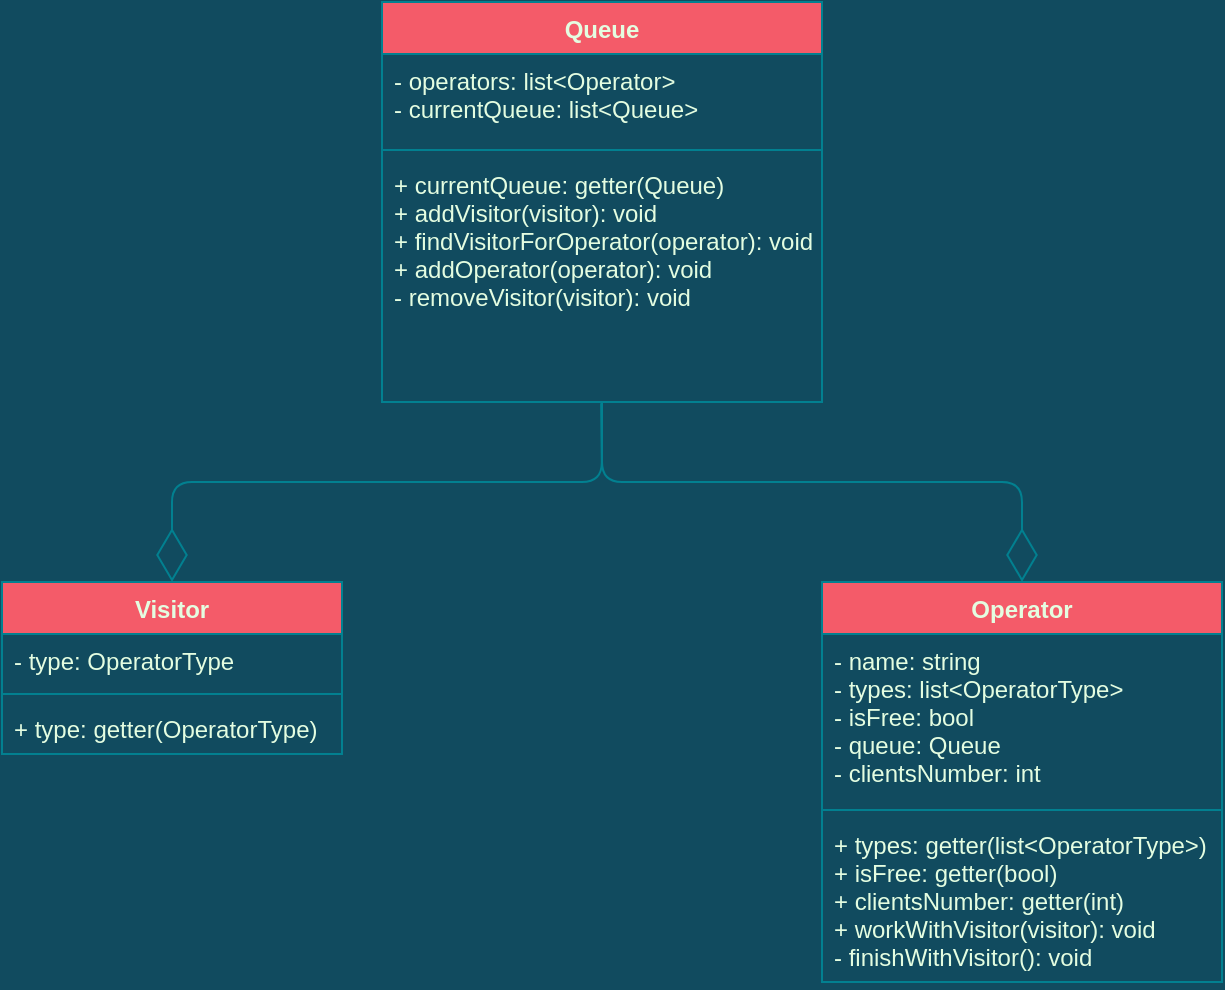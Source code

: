 <mxfile version="13.10.0" type="embed">
    <diagram id="z14vSeZqsBeby1pGRkb1" name="Page-1">
        <mxGraphModel dx="1204" dy="577" grid="1" gridSize="10" guides="1" tooltips="1" connect="1" arrows="1" fold="1" page="1" pageScale="1" pageWidth="850" pageHeight="1000" background="#114B5F" math="0" shadow="0">
            <root>
                <mxCell id="0"/>
                <mxCell id="1" parent="0"/>
                <mxCell id="2" value="Visitor" style="swimlane;fontStyle=1;align=center;verticalAlign=top;childLayout=stackLayout;horizontal=1;startSize=26;horizontalStack=0;resizeParent=1;resizeParentMax=0;resizeLast=0;collapsible=1;marginBottom=0;fillColor=#F45B69;strokeColor=#028090;fontColor=#E4FDE1;" parent="1" vertex="1">
                    <mxGeometry x="150" y="320" width="170" height="86" as="geometry"/>
                </mxCell>
                <mxCell id="3" value="- type: OperatorType" style="text;strokeColor=none;fillColor=none;align=left;verticalAlign=top;spacingLeft=4;spacingRight=4;overflow=hidden;rotatable=0;points=[[0,0.5],[1,0.5]];portConstraint=eastwest;fontColor=#E4FDE1;" parent="2" vertex="1">
                    <mxGeometry y="26" width="170" height="26" as="geometry"/>
                </mxCell>
                <mxCell id="4" value="" style="line;strokeWidth=1;fillColor=none;align=left;verticalAlign=middle;spacingTop=-1;spacingLeft=3;spacingRight=3;rotatable=0;labelPosition=right;points=[];portConstraint=eastwest;strokeColor=#028090;fontColor=#E4FDE1;labelBackgroundColor=#114B5F;" parent="2" vertex="1">
                    <mxGeometry y="52" width="170" height="8" as="geometry"/>
                </mxCell>
                <mxCell id="5" value="+ type: getter(OperatorType)" style="text;strokeColor=none;fillColor=none;align=left;verticalAlign=top;spacingLeft=4;spacingRight=4;overflow=hidden;rotatable=0;points=[[0,0.5],[1,0.5]];portConstraint=eastwest;fontColor=#E4FDE1;" parent="2" vertex="1">
                    <mxGeometry y="60" width="170" height="26" as="geometry"/>
                </mxCell>
                <mxCell id="6" value="Queue" style="swimlane;fontStyle=1;align=center;verticalAlign=top;childLayout=stackLayout;horizontal=1;startSize=26;horizontalStack=0;resizeParent=1;resizeParentMax=0;resizeLast=0;collapsible=1;marginBottom=0;fillColor=#F45B69;strokeColor=#028090;fontColor=#E4FDE1;" parent="1" vertex="1">
                    <mxGeometry x="340" y="30" width="220" height="200" as="geometry"/>
                </mxCell>
                <mxCell id="7" value="- operators: list&lt;Operator&gt;&#10;- currentQueue: list&lt;Queue&gt;" style="text;strokeColor=none;fillColor=none;align=left;verticalAlign=top;spacingLeft=4;spacingRight=4;overflow=hidden;rotatable=0;points=[[0,0.5],[1,0.5]];portConstraint=eastwest;fontColor=#E4FDE1;" parent="6" vertex="1">
                    <mxGeometry y="26" width="220" height="44" as="geometry"/>
                </mxCell>
                <mxCell id="8" value="" style="line;strokeWidth=1;fillColor=none;align=left;verticalAlign=middle;spacingTop=-1;spacingLeft=3;spacingRight=3;rotatable=0;labelPosition=right;points=[];portConstraint=eastwest;strokeColor=#028090;fontColor=#E4FDE1;labelBackgroundColor=#114B5F;" parent="6" vertex="1">
                    <mxGeometry y="70" width="220" height="8" as="geometry"/>
                </mxCell>
                <mxCell id="9" value="+ currentQueue: getter(Queue)&#10;+ addVisitor(visitor): void&#10;+ findVisitorForOperator(operator): void&#10;+ addOperator(operator): void&#10;- removeVisitor(visitor): void" style="text;strokeColor=none;fillColor=none;align=left;verticalAlign=top;spacingLeft=4;spacingRight=4;overflow=hidden;rotatable=0;points=[[0,0.5],[1,0.5]];portConstraint=eastwest;fontColor=#E4FDE1;" parent="6" vertex="1">
                    <mxGeometry y="78" width="220" height="122" as="geometry"/>
                </mxCell>
                <mxCell id="10" value="Operator" style="swimlane;fontStyle=1;align=center;verticalAlign=top;childLayout=stackLayout;horizontal=1;startSize=26;horizontalStack=0;resizeParent=1;resizeParentMax=0;resizeLast=0;collapsible=1;marginBottom=0;fillColor=#F45B69;strokeColor=#028090;fontColor=#E4FDE1;" parent="1" vertex="1">
                    <mxGeometry x="560" y="320" width="200" height="200" as="geometry"/>
                </mxCell>
                <mxCell id="11" value="- name: string&#10;- types: list&lt;OperatorType&gt;&#10;- isFree: bool&#10;- queue: Queue&#10;- clientsNumber: int" style="text;strokeColor=none;fillColor=none;align=left;verticalAlign=top;spacingLeft=4;spacingRight=4;overflow=hidden;rotatable=0;points=[[0,0.5],[1,0.5]];portConstraint=eastwest;fontColor=#E4FDE1;" parent="10" vertex="1">
                    <mxGeometry y="26" width="200" height="84" as="geometry"/>
                </mxCell>
                <mxCell id="12" value="" style="line;strokeWidth=1;fillColor=none;align=left;verticalAlign=middle;spacingTop=-1;spacingLeft=3;spacingRight=3;rotatable=0;labelPosition=right;points=[];portConstraint=eastwest;strokeColor=#028090;fontColor=#E4FDE1;labelBackgroundColor=#114B5F;" parent="10" vertex="1">
                    <mxGeometry y="110" width="200" height="8" as="geometry"/>
                </mxCell>
                <mxCell id="13" value="+ types: getter(list&lt;OperatorType&gt;)&#10;+ isFree: getter(bool)&#10;+ clientsNumber: getter(int)&#10;+ workWithVisitor(visitor): void&#10;- finishWithVisitor(): void" style="text;strokeColor=none;fillColor=none;align=left;verticalAlign=top;spacingLeft=4;spacingRight=4;overflow=hidden;rotatable=0;points=[[0,0.5],[1,0.5]];portConstraint=eastwest;fontColor=#E4FDE1;" parent="10" vertex="1">
                    <mxGeometry y="118" width="200" height="82" as="geometry"/>
                </mxCell>
                <mxCell id="14" value="" style="endArrow=diamondThin;endFill=0;endSize=24;html=1;entryX=0.5;entryY=0;entryDx=0;entryDy=0;exitX=0.498;exitY=1.005;exitDx=0;exitDy=0;exitPerimeter=0;strokeColor=#028090;fontColor=#E4FDE1;labelBackgroundColor=#114B5F;" parent="1" source="9" target="2" edge="1">
                    <mxGeometry width="160" relative="1" as="geometry">
                        <mxPoint x="330" y="270" as="sourcePoint"/>
                        <mxPoint x="490" y="270" as="targetPoint"/>
                        <Array as="points">
                            <mxPoint x="450" y="270"/>
                            <mxPoint x="235" y="270"/>
                        </Array>
                    </mxGeometry>
                </mxCell>
                <mxCell id="15" value="" style="endArrow=diamondThin;endFill=0;endSize=24;html=1;entryX=0.5;entryY=0;entryDx=0;entryDy=0;strokeColor=#028090;fontColor=#E4FDE1;labelBackgroundColor=#114B5F;" parent="1" target="10" edge="1">
                    <mxGeometry width="160" relative="1" as="geometry">
                        <mxPoint x="450" y="230" as="sourcePoint"/>
                        <mxPoint x="710" y="270" as="targetPoint"/>
                        <Array as="points">
                            <mxPoint x="450" y="270"/>
                            <mxPoint x="660" y="270"/>
                        </Array>
                    </mxGeometry>
                </mxCell>
            </root>
        </mxGraphModel>
    </diagram>
</mxfile>